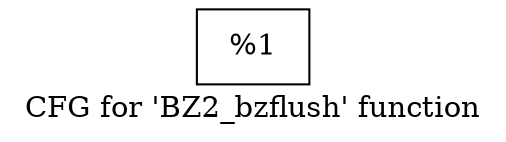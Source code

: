 digraph "CFG for 'BZ2_bzflush' function" {
	label="CFG for 'BZ2_bzflush' function";

	Node0x19b0490 [shape=record,label="{%1}"];
}
